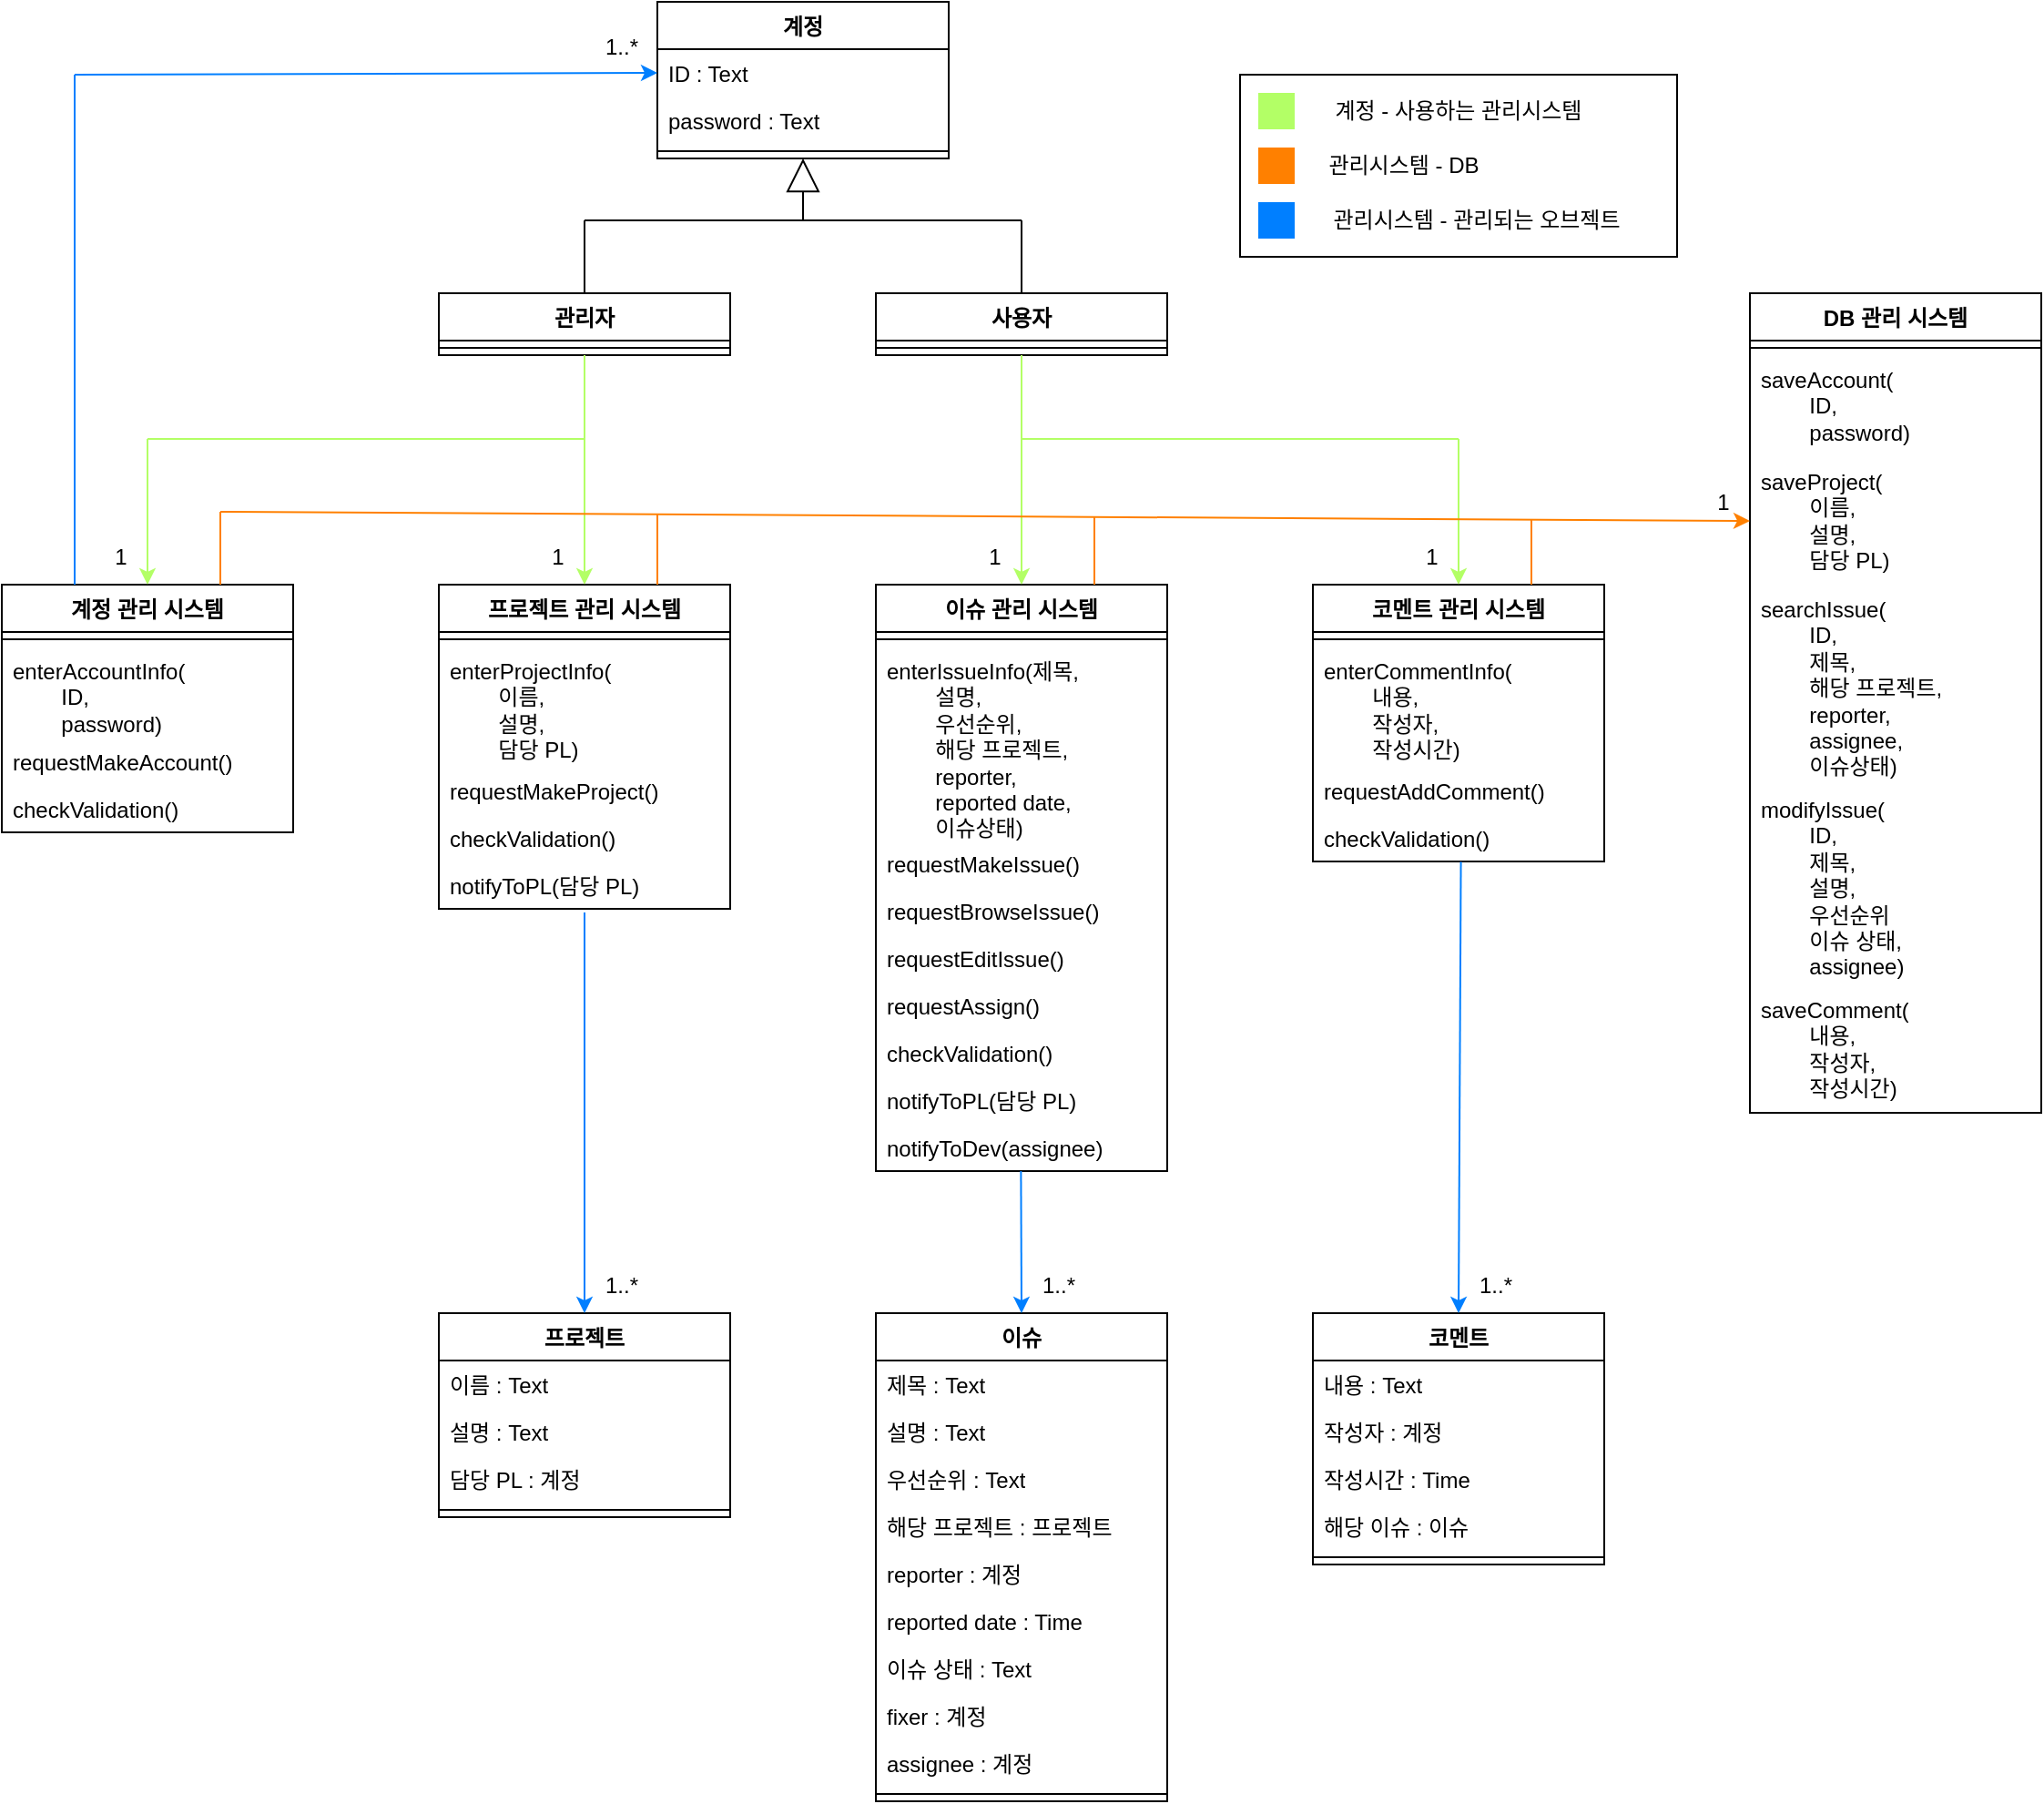 <mxfile version="24.4.4" type="device">
  <diagram name="페이지-1" id="EUmJmh5tnegRt2-Yzuib">
    <mxGraphModel dx="1434" dy="746" grid="1" gridSize="10" guides="1" tooltips="1" connect="1" arrows="1" fold="1" page="1" pageScale="1" pageWidth="827" pageHeight="1169" math="0" shadow="0">
      <root>
        <mxCell id="0" />
        <mxCell id="1" parent="0" />
        <mxCell id="5y4-DtkRxpoeKOYM4xI7-1" value="관리자" style="swimlane;fontStyle=1;align=center;verticalAlign=top;childLayout=stackLayout;horizontal=1;startSize=26;horizontalStack=0;resizeParent=1;resizeParentMax=0;resizeLast=0;collapsible=1;marginBottom=0;whiteSpace=wrap;html=1;" vertex="1" parent="1">
          <mxGeometry x="320" y="240" width="160" height="34" as="geometry" />
        </mxCell>
        <mxCell id="5y4-DtkRxpoeKOYM4xI7-3" value="" style="line;strokeWidth=1;fillColor=none;align=left;verticalAlign=middle;spacingTop=-1;spacingLeft=3;spacingRight=3;rotatable=0;labelPosition=right;points=[];portConstraint=eastwest;strokeColor=inherit;" vertex="1" parent="5y4-DtkRxpoeKOYM4xI7-1">
          <mxGeometry y="26" width="160" height="8" as="geometry" />
        </mxCell>
        <mxCell id="5y4-DtkRxpoeKOYM4xI7-5" value="사용자" style="swimlane;fontStyle=1;align=center;verticalAlign=top;childLayout=stackLayout;horizontal=1;startSize=26;horizontalStack=0;resizeParent=1;resizeParentMax=0;resizeLast=0;collapsible=1;marginBottom=0;whiteSpace=wrap;html=1;" vertex="1" parent="1">
          <mxGeometry x="560" y="240" width="160" height="34" as="geometry" />
        </mxCell>
        <mxCell id="5y4-DtkRxpoeKOYM4xI7-7" value="" style="line;strokeWidth=1;fillColor=none;align=left;verticalAlign=middle;spacingTop=-1;spacingLeft=3;spacingRight=3;rotatable=0;labelPosition=right;points=[];portConstraint=eastwest;strokeColor=inherit;" vertex="1" parent="5y4-DtkRxpoeKOYM4xI7-5">
          <mxGeometry y="26" width="160" height="8" as="geometry" />
        </mxCell>
        <mxCell id="5y4-DtkRxpoeKOYM4xI7-9" value="계정" style="swimlane;fontStyle=1;align=center;verticalAlign=top;childLayout=stackLayout;horizontal=1;startSize=26;horizontalStack=0;resizeParent=1;resizeParentMax=0;resizeLast=0;collapsible=1;marginBottom=0;whiteSpace=wrap;html=1;" vertex="1" parent="1">
          <mxGeometry x="440" y="80" width="160" height="86" as="geometry" />
        </mxCell>
        <mxCell id="5y4-DtkRxpoeKOYM4xI7-10" value="ID : Text" style="text;strokeColor=none;fillColor=none;align=left;verticalAlign=top;spacingLeft=4;spacingRight=4;overflow=hidden;rotatable=0;points=[[0,0.5],[1,0.5]];portConstraint=eastwest;whiteSpace=wrap;html=1;" vertex="1" parent="5y4-DtkRxpoeKOYM4xI7-9">
          <mxGeometry y="26" width="160" height="26" as="geometry" />
        </mxCell>
        <mxCell id="5y4-DtkRxpoeKOYM4xI7-13" value="password : Text" style="text;strokeColor=none;fillColor=none;align=left;verticalAlign=top;spacingLeft=4;spacingRight=4;overflow=hidden;rotatable=0;points=[[0,0.5],[1,0.5]];portConstraint=eastwest;whiteSpace=wrap;html=1;" vertex="1" parent="5y4-DtkRxpoeKOYM4xI7-9">
          <mxGeometry y="52" width="160" height="26" as="geometry" />
        </mxCell>
        <mxCell id="5y4-DtkRxpoeKOYM4xI7-11" value="" style="line;strokeWidth=1;fillColor=none;align=left;verticalAlign=middle;spacingTop=-1;spacingLeft=3;spacingRight=3;rotatable=0;labelPosition=right;points=[];portConstraint=eastwest;strokeColor=inherit;" vertex="1" parent="5y4-DtkRxpoeKOYM4xI7-9">
          <mxGeometry y="78" width="160" height="8" as="geometry" />
        </mxCell>
        <mxCell id="5y4-DtkRxpoeKOYM4xI7-14" value="계정 관리 시스템" style="swimlane;fontStyle=1;align=center;verticalAlign=top;childLayout=stackLayout;horizontal=1;startSize=26;horizontalStack=0;resizeParent=1;resizeParentMax=0;resizeLast=0;collapsible=1;marginBottom=0;whiteSpace=wrap;html=1;" vertex="1" parent="1">
          <mxGeometry x="80" y="400" width="160" height="136" as="geometry" />
        </mxCell>
        <mxCell id="5y4-DtkRxpoeKOYM4xI7-16" value="" style="line;strokeWidth=1;fillColor=none;align=left;verticalAlign=middle;spacingTop=-1;spacingLeft=3;spacingRight=3;rotatable=0;labelPosition=right;points=[];portConstraint=eastwest;strokeColor=inherit;" vertex="1" parent="5y4-DtkRxpoeKOYM4xI7-14">
          <mxGeometry y="26" width="160" height="8" as="geometry" />
        </mxCell>
        <mxCell id="5y4-DtkRxpoeKOYM4xI7-19" value="enterAccountInfo(&lt;br&gt;&lt;span style=&quot;white-space: pre;&quot;&gt;&#x9;&lt;/span&gt;ID,&lt;br&gt;&lt;span style=&quot;white-space: pre;&quot;&gt;&#x9;&lt;/span&gt;password)" style="text;strokeColor=none;fillColor=none;align=left;verticalAlign=top;spacingLeft=4;spacingRight=4;overflow=hidden;rotatable=0;points=[[0,0.5],[1,0.5]];portConstraint=eastwest;whiteSpace=wrap;html=1;" vertex="1" parent="5y4-DtkRxpoeKOYM4xI7-14">
          <mxGeometry y="34" width="160" height="50" as="geometry" />
        </mxCell>
        <mxCell id="5y4-DtkRxpoeKOYM4xI7-17" value="requestMakeAccount()" style="text;strokeColor=none;fillColor=none;align=left;verticalAlign=top;spacingLeft=4;spacingRight=4;overflow=hidden;rotatable=0;points=[[0,0.5],[1,0.5]];portConstraint=eastwest;whiteSpace=wrap;html=1;" vertex="1" parent="5y4-DtkRxpoeKOYM4xI7-14">
          <mxGeometry y="84" width="160" height="26" as="geometry" />
        </mxCell>
        <mxCell id="5y4-DtkRxpoeKOYM4xI7-20" value="checkValidation()" style="text;strokeColor=none;fillColor=none;align=left;verticalAlign=top;spacingLeft=4;spacingRight=4;overflow=hidden;rotatable=0;points=[[0,0.5],[1,0.5]];portConstraint=eastwest;whiteSpace=wrap;html=1;" vertex="1" parent="5y4-DtkRxpoeKOYM4xI7-14">
          <mxGeometry y="110" width="160" height="26" as="geometry" />
        </mxCell>
        <mxCell id="5y4-DtkRxpoeKOYM4xI7-21" value="DB 관리 시스템" style="swimlane;fontStyle=1;align=center;verticalAlign=top;childLayout=stackLayout;horizontal=1;startSize=26;horizontalStack=0;resizeParent=1;resizeParentMax=0;resizeLast=0;collapsible=1;marginBottom=0;whiteSpace=wrap;html=1;" vertex="1" parent="1">
          <mxGeometry x="1040" y="240" width="160" height="450" as="geometry" />
        </mxCell>
        <mxCell id="5y4-DtkRxpoeKOYM4xI7-23" value="" style="line;strokeWidth=1;fillColor=none;align=left;verticalAlign=middle;spacingTop=-1;spacingLeft=3;spacingRight=3;rotatable=0;labelPosition=right;points=[];portConstraint=eastwest;strokeColor=inherit;" vertex="1" parent="5y4-DtkRxpoeKOYM4xI7-21">
          <mxGeometry y="26" width="160" height="8" as="geometry" />
        </mxCell>
        <mxCell id="5y4-DtkRxpoeKOYM4xI7-24" value="saveAccount(&lt;br&gt;&lt;span style=&quot;white-space: pre;&quot;&gt;&#x9;&lt;/span&gt;ID,&lt;br&gt;&lt;span style=&quot;white-space: pre;&quot;&gt;&#x9;&lt;/span&gt;password)" style="text;strokeColor=none;fillColor=none;align=left;verticalAlign=top;spacingLeft=4;spacingRight=4;overflow=hidden;rotatable=0;points=[[0,0.5],[1,0.5]];portConstraint=eastwest;whiteSpace=wrap;html=1;" vertex="1" parent="5y4-DtkRxpoeKOYM4xI7-21">
          <mxGeometry y="34" width="160" height="56" as="geometry" />
        </mxCell>
        <mxCell id="5y4-DtkRxpoeKOYM4xI7-32" value="saveProject(&lt;br&gt;&lt;span style=&quot;white-space: pre;&quot;&gt;&#x9;&lt;/span&gt;이름,&lt;br&gt;&lt;div&gt;&lt;span style=&quot;white-space: pre;&quot;&gt;&#x9;&lt;/span&gt;설명,&lt;br&gt;&lt;/div&gt;&lt;div&gt;&lt;span style=&quot;white-space: pre;&quot;&gt;&#x9;&lt;/span&gt;담당 PL)&lt;br&gt;&lt;/div&gt;" style="text;strokeColor=none;fillColor=none;align=left;verticalAlign=top;spacingLeft=4;spacingRight=4;overflow=hidden;rotatable=0;points=[[0,0.5],[1,0.5]];portConstraint=eastwest;whiteSpace=wrap;html=1;" vertex="1" parent="5y4-DtkRxpoeKOYM4xI7-21">
          <mxGeometry y="90" width="160" height="70" as="geometry" />
        </mxCell>
        <mxCell id="5y4-DtkRxpoeKOYM4xI7-59" value="searchIssue(&lt;div&gt;&lt;span style=&quot;white-space: pre;&quot;&gt;&#x9;&lt;/span&gt;ID,&lt;br&gt;&lt;/div&gt;&lt;div&gt;&lt;span style=&quot;white-space: pre;&quot;&gt;&#x9;&lt;/span&gt;제목,&lt;br&gt;&lt;/div&gt;&lt;div&gt;&lt;span style=&quot;white-space: pre;&quot;&gt;&#x9;&lt;/span&gt;해당 프로젝트,&lt;br&gt;&lt;span style=&quot;white-space: pre;&quot;&gt;&#x9;&lt;/span&gt;reporter,&lt;br&gt;&lt;span style=&quot;white-space: pre;&quot;&gt;&#x9;&lt;/span&gt;assignee,&lt;br&gt;&lt;/div&gt;&lt;div&gt;&lt;span style=&quot;white-space: pre;&quot;&gt;&#x9;&lt;/span&gt;이슈상태)&lt;br&gt;&lt;/div&gt;" style="text;strokeColor=none;fillColor=none;align=left;verticalAlign=top;spacingLeft=4;spacingRight=4;overflow=hidden;rotatable=0;points=[[0,0.5],[1,0.5]];portConstraint=eastwest;whiteSpace=wrap;html=1;" vertex="1" parent="5y4-DtkRxpoeKOYM4xI7-21">
          <mxGeometry y="160" width="160" height="110" as="geometry" />
        </mxCell>
        <mxCell id="5y4-DtkRxpoeKOYM4xI7-64" value="modifyIssue(&lt;div&gt;&lt;span style=&quot;white-space: pre;&quot;&gt;&#x9;&lt;/span&gt;ID,&lt;br&gt;&lt;/div&gt;&lt;div&gt;&lt;span style=&quot;white-space: pre;&quot;&gt;&#x9;&lt;/span&gt;제목,&lt;br&gt;&lt;/div&gt;&lt;div&gt;&lt;span style=&quot;white-space: pre;&quot;&gt;&#x9;&lt;/span&gt;설명,&lt;br&gt;&lt;/div&gt;&lt;div&gt;&lt;span style=&quot;white-space: pre;&quot;&gt;&#x9;&lt;/span&gt;우선순위&lt;br&gt;&lt;/div&gt;&lt;div&gt;&lt;span style=&quot;white-space: pre;&quot;&gt;&#x9;&lt;/span&gt;이슈 상태,&lt;br&gt;&lt;/div&gt;&lt;div&gt;&lt;span style=&quot;white-space: pre;&quot;&gt;&#x9;&lt;/span&gt;assignee)&lt;br&gt;&lt;/div&gt;" style="text;strokeColor=none;fillColor=none;align=left;verticalAlign=top;spacingLeft=4;spacingRight=4;overflow=hidden;rotatable=0;points=[[0,0.5],[1,0.5]];portConstraint=eastwest;whiteSpace=wrap;html=1;" vertex="1" parent="5y4-DtkRxpoeKOYM4xI7-21">
          <mxGeometry y="270" width="160" height="110" as="geometry" />
        </mxCell>
        <mxCell id="5y4-DtkRxpoeKOYM4xI7-81" value="saveComment(&lt;div&gt;&lt;span style=&quot;white-space: pre;&quot;&gt;&#x9;&lt;/span&gt;내용,&lt;br&gt;&lt;/div&gt;&lt;div&gt;&lt;span style=&quot;white-space: pre;&quot;&gt;&#x9;&lt;/span&gt;작성자,&lt;br&gt;&lt;/div&gt;&lt;div&gt;&lt;span style=&quot;white-space: pre;&quot;&gt;&#x9;&lt;/span&gt;작성시간)&lt;br&gt;&lt;/div&gt;" style="text;strokeColor=none;fillColor=none;align=left;verticalAlign=top;spacingLeft=4;spacingRight=4;overflow=hidden;rotatable=0;points=[[0,0.5],[1,0.5]];portConstraint=eastwest;whiteSpace=wrap;html=1;" vertex="1" parent="5y4-DtkRxpoeKOYM4xI7-21">
          <mxGeometry y="380" width="160" height="70" as="geometry" />
        </mxCell>
        <mxCell id="5y4-DtkRxpoeKOYM4xI7-25" value="프로젝트 관리 시스템" style="swimlane;fontStyle=1;align=center;verticalAlign=top;childLayout=stackLayout;horizontal=1;startSize=26;horizontalStack=0;resizeParent=1;resizeParentMax=0;resizeLast=0;collapsible=1;marginBottom=0;whiteSpace=wrap;html=1;" vertex="1" parent="1">
          <mxGeometry x="320" y="400" width="160" height="178" as="geometry" />
        </mxCell>
        <mxCell id="5y4-DtkRxpoeKOYM4xI7-27" value="" style="line;strokeWidth=1;fillColor=none;align=left;verticalAlign=middle;spacingTop=-1;spacingLeft=3;spacingRight=3;rotatable=0;labelPosition=right;points=[];portConstraint=eastwest;strokeColor=inherit;" vertex="1" parent="5y4-DtkRxpoeKOYM4xI7-25">
          <mxGeometry y="26" width="160" height="8" as="geometry" />
        </mxCell>
        <mxCell id="5y4-DtkRxpoeKOYM4xI7-28" value="enterProjectInfo(&lt;br&gt;&lt;span style=&quot;white-space: pre;&quot;&gt;&#x9;&lt;/span&gt;이름,&lt;br&gt;&lt;span style=&quot;white-space: pre;&quot;&gt;&#x9;&lt;/span&gt;설명,&lt;br&gt;&lt;span style=&quot;white-space: pre;&quot;&gt;&#x9;&lt;/span&gt;담당 PL)" style="text;strokeColor=none;fillColor=none;align=left;verticalAlign=top;spacingLeft=4;spacingRight=4;overflow=hidden;rotatable=0;points=[[0,0.5],[1,0.5]];portConstraint=eastwest;whiteSpace=wrap;html=1;" vertex="1" parent="5y4-DtkRxpoeKOYM4xI7-25">
          <mxGeometry y="34" width="160" height="66" as="geometry" />
        </mxCell>
        <mxCell id="5y4-DtkRxpoeKOYM4xI7-29" value="requestMakeProject()" style="text;strokeColor=none;fillColor=none;align=left;verticalAlign=top;spacingLeft=4;spacingRight=4;overflow=hidden;rotatable=0;points=[[0,0.5],[1,0.5]];portConstraint=eastwest;whiteSpace=wrap;html=1;" vertex="1" parent="5y4-DtkRxpoeKOYM4xI7-25">
          <mxGeometry y="100" width="160" height="26" as="geometry" />
        </mxCell>
        <mxCell id="5y4-DtkRxpoeKOYM4xI7-30" value="checkValidation()" style="text;strokeColor=none;fillColor=none;align=left;verticalAlign=top;spacingLeft=4;spacingRight=4;overflow=hidden;rotatable=0;points=[[0,0.5],[1,0.5]];portConstraint=eastwest;whiteSpace=wrap;html=1;" vertex="1" parent="5y4-DtkRxpoeKOYM4xI7-25">
          <mxGeometry y="126" width="160" height="26" as="geometry" />
        </mxCell>
        <mxCell id="5y4-DtkRxpoeKOYM4xI7-31" value="notifyToPL(담당 PL)" style="text;strokeColor=none;fillColor=none;align=left;verticalAlign=top;spacingLeft=4;spacingRight=4;overflow=hidden;rotatable=0;points=[[0,0.5],[1,0.5]];portConstraint=eastwest;whiteSpace=wrap;html=1;" vertex="1" parent="5y4-DtkRxpoeKOYM4xI7-25">
          <mxGeometry y="152" width="160" height="26" as="geometry" />
        </mxCell>
        <mxCell id="5y4-DtkRxpoeKOYM4xI7-33" value="이슈 관리 시스템" style="swimlane;fontStyle=1;align=center;verticalAlign=top;childLayout=stackLayout;horizontal=1;startSize=26;horizontalStack=0;resizeParent=1;resizeParentMax=0;resizeLast=0;collapsible=1;marginBottom=0;whiteSpace=wrap;html=1;" vertex="1" parent="1">
          <mxGeometry x="560" y="400" width="160" height="322" as="geometry" />
        </mxCell>
        <mxCell id="5y4-DtkRxpoeKOYM4xI7-35" value="" style="line;strokeWidth=1;fillColor=none;align=left;verticalAlign=middle;spacingTop=-1;spacingLeft=3;spacingRight=3;rotatable=0;labelPosition=right;points=[];portConstraint=eastwest;strokeColor=inherit;" vertex="1" parent="5y4-DtkRxpoeKOYM4xI7-33">
          <mxGeometry y="26" width="160" height="8" as="geometry" />
        </mxCell>
        <mxCell id="5y4-DtkRxpoeKOYM4xI7-36" value="enterIssueInfo(제목,&lt;div&gt;&lt;span style=&quot;white-space: pre;&quot;&gt;&#x9;&lt;/span&gt;설명,&lt;/div&gt;&lt;div&gt;&lt;span style=&quot;white-space: pre;&quot;&gt;&#x9;&lt;/span&gt;우선순위,&lt;/div&gt;&lt;div&gt;&lt;span style=&quot;white-space: pre;&quot;&gt;&#x9;&lt;/span&gt;해당 프로젝트,&lt;/div&gt;&lt;div&gt;&lt;span style=&quot;white-space: pre;&quot;&gt;&#x9;&lt;/span&gt;reporter,&lt;/div&gt;&lt;div&gt;&lt;span style=&quot;white-space: pre;&quot;&gt;&#x9;&lt;/span&gt;reported date,&lt;/div&gt;&lt;div&gt;&lt;span style=&quot;white-space: pre;&quot;&gt;&#x9;&lt;/span&gt;이슈상태)&lt;/div&gt;" style="text;strokeColor=none;fillColor=none;align=left;verticalAlign=top;spacingLeft=4;spacingRight=4;overflow=hidden;rotatable=0;points=[[0,0.5],[1,0.5]];portConstraint=eastwest;whiteSpace=wrap;html=1;" vertex="1" parent="5y4-DtkRxpoeKOYM4xI7-33">
          <mxGeometry y="34" width="160" height="106" as="geometry" />
        </mxCell>
        <mxCell id="5y4-DtkRxpoeKOYM4xI7-37" value="requestMakeIssue()" style="text;strokeColor=none;fillColor=none;align=left;verticalAlign=top;spacingLeft=4;spacingRight=4;overflow=hidden;rotatable=0;points=[[0,0.5],[1,0.5]];portConstraint=eastwest;whiteSpace=wrap;html=1;" vertex="1" parent="5y4-DtkRxpoeKOYM4xI7-33">
          <mxGeometry y="140" width="160" height="26" as="geometry" />
        </mxCell>
        <mxCell id="5y4-DtkRxpoeKOYM4xI7-60" value="requestBrowseIssue()" style="text;strokeColor=none;fillColor=none;align=left;verticalAlign=top;spacingLeft=4;spacingRight=4;overflow=hidden;rotatable=0;points=[[0,0.5],[1,0.5]];portConstraint=eastwest;whiteSpace=wrap;html=1;" vertex="1" parent="5y4-DtkRxpoeKOYM4xI7-33">
          <mxGeometry y="166" width="160" height="26" as="geometry" />
        </mxCell>
        <mxCell id="5y4-DtkRxpoeKOYM4xI7-63" value="requestEditIssue()" style="text;strokeColor=none;fillColor=none;align=left;verticalAlign=top;spacingLeft=4;spacingRight=4;overflow=hidden;rotatable=0;points=[[0,0.5],[1,0.5]];portConstraint=eastwest;whiteSpace=wrap;html=1;" vertex="1" parent="5y4-DtkRxpoeKOYM4xI7-33">
          <mxGeometry y="192" width="160" height="26" as="geometry" />
        </mxCell>
        <mxCell id="5y4-DtkRxpoeKOYM4xI7-65" value="requestAssign()" style="text;strokeColor=none;fillColor=none;align=left;verticalAlign=top;spacingLeft=4;spacingRight=4;overflow=hidden;rotatable=0;points=[[0,0.5],[1,0.5]];portConstraint=eastwest;whiteSpace=wrap;html=1;" vertex="1" parent="5y4-DtkRxpoeKOYM4xI7-33">
          <mxGeometry y="218" width="160" height="26" as="geometry" />
        </mxCell>
        <mxCell id="5y4-DtkRxpoeKOYM4xI7-38" value="checkValidation()" style="text;strokeColor=none;fillColor=none;align=left;verticalAlign=top;spacingLeft=4;spacingRight=4;overflow=hidden;rotatable=0;points=[[0,0.5],[1,0.5]];portConstraint=eastwest;whiteSpace=wrap;html=1;" vertex="1" parent="5y4-DtkRxpoeKOYM4xI7-33">
          <mxGeometry y="244" width="160" height="26" as="geometry" />
        </mxCell>
        <mxCell id="5y4-DtkRxpoeKOYM4xI7-39" value="notifyToPL(담당 PL)" style="text;strokeColor=none;fillColor=none;align=left;verticalAlign=top;spacingLeft=4;spacingRight=4;overflow=hidden;rotatable=0;points=[[0,0.5],[1,0.5]];portConstraint=eastwest;whiteSpace=wrap;html=1;" vertex="1" parent="5y4-DtkRxpoeKOYM4xI7-33">
          <mxGeometry y="270" width="160" height="26" as="geometry" />
        </mxCell>
        <mxCell id="5y4-DtkRxpoeKOYM4xI7-66" value="notifyToDev(assignee)" style="text;strokeColor=none;fillColor=none;align=left;verticalAlign=top;spacingLeft=4;spacingRight=4;overflow=hidden;rotatable=0;points=[[0,0.5],[1,0.5]];portConstraint=eastwest;whiteSpace=wrap;html=1;" vertex="1" parent="5y4-DtkRxpoeKOYM4xI7-33">
          <mxGeometry y="296" width="160" height="26" as="geometry" />
        </mxCell>
        <mxCell id="5y4-DtkRxpoeKOYM4xI7-44" value="프로젝트" style="swimlane;fontStyle=1;align=center;verticalAlign=top;childLayout=stackLayout;horizontal=1;startSize=26;horizontalStack=0;resizeParent=1;resizeParentMax=0;resizeLast=0;collapsible=1;marginBottom=0;whiteSpace=wrap;html=1;" vertex="1" parent="1">
          <mxGeometry x="320" y="800" width="160" height="112" as="geometry" />
        </mxCell>
        <mxCell id="5y4-DtkRxpoeKOYM4xI7-45" value="이름 : Text" style="text;strokeColor=none;fillColor=none;align=left;verticalAlign=top;spacingLeft=4;spacingRight=4;overflow=hidden;rotatable=0;points=[[0,0.5],[1,0.5]];portConstraint=eastwest;whiteSpace=wrap;html=1;" vertex="1" parent="5y4-DtkRxpoeKOYM4xI7-44">
          <mxGeometry y="26" width="160" height="26" as="geometry" />
        </mxCell>
        <mxCell id="5y4-DtkRxpoeKOYM4xI7-47" value="설명 : Text" style="text;strokeColor=none;fillColor=none;align=left;verticalAlign=top;spacingLeft=4;spacingRight=4;overflow=hidden;rotatable=0;points=[[0,0.5],[1,0.5]];portConstraint=eastwest;whiteSpace=wrap;html=1;" vertex="1" parent="5y4-DtkRxpoeKOYM4xI7-44">
          <mxGeometry y="52" width="160" height="26" as="geometry" />
        </mxCell>
        <mxCell id="5y4-DtkRxpoeKOYM4xI7-48" value="담당 PL : 계정" style="text;strokeColor=none;fillColor=none;align=left;verticalAlign=top;spacingLeft=4;spacingRight=4;overflow=hidden;rotatable=0;points=[[0,0.5],[1,0.5]];portConstraint=eastwest;whiteSpace=wrap;html=1;" vertex="1" parent="5y4-DtkRxpoeKOYM4xI7-44">
          <mxGeometry y="78" width="160" height="26" as="geometry" />
        </mxCell>
        <mxCell id="5y4-DtkRxpoeKOYM4xI7-46" value="" style="line;strokeWidth=1;fillColor=none;align=left;verticalAlign=middle;spacingTop=-1;spacingLeft=3;spacingRight=3;rotatable=0;labelPosition=right;points=[];portConstraint=eastwest;strokeColor=inherit;" vertex="1" parent="5y4-DtkRxpoeKOYM4xI7-44">
          <mxGeometry y="104" width="160" height="8" as="geometry" />
        </mxCell>
        <mxCell id="5y4-DtkRxpoeKOYM4xI7-49" value="이슈" style="swimlane;fontStyle=1;align=center;verticalAlign=top;childLayout=stackLayout;horizontal=1;startSize=26;horizontalStack=0;resizeParent=1;resizeParentMax=0;resizeLast=0;collapsible=1;marginBottom=0;whiteSpace=wrap;html=1;" vertex="1" parent="1">
          <mxGeometry x="560" y="800" width="160" height="268" as="geometry" />
        </mxCell>
        <mxCell id="5y4-DtkRxpoeKOYM4xI7-50" value="제목 : Text" style="text;strokeColor=none;fillColor=none;align=left;verticalAlign=top;spacingLeft=4;spacingRight=4;overflow=hidden;rotatable=0;points=[[0,0.5],[1,0.5]];portConstraint=eastwest;whiteSpace=wrap;html=1;" vertex="1" parent="5y4-DtkRxpoeKOYM4xI7-49">
          <mxGeometry y="26" width="160" height="26" as="geometry" />
        </mxCell>
        <mxCell id="5y4-DtkRxpoeKOYM4xI7-52" value="설명 : Text" style="text;strokeColor=none;fillColor=none;align=left;verticalAlign=top;spacingLeft=4;spacingRight=4;overflow=hidden;rotatable=0;points=[[0,0.5],[1,0.5]];portConstraint=eastwest;whiteSpace=wrap;html=1;" vertex="1" parent="5y4-DtkRxpoeKOYM4xI7-49">
          <mxGeometry y="52" width="160" height="26" as="geometry" />
        </mxCell>
        <mxCell id="5y4-DtkRxpoeKOYM4xI7-61" value="우선순위 : Text" style="text;strokeColor=none;fillColor=none;align=left;verticalAlign=top;spacingLeft=4;spacingRight=4;overflow=hidden;rotatable=0;points=[[0,0.5],[1,0.5]];portConstraint=eastwest;whiteSpace=wrap;html=1;" vertex="1" parent="5y4-DtkRxpoeKOYM4xI7-49">
          <mxGeometry y="78" width="160" height="26" as="geometry" />
        </mxCell>
        <mxCell id="5y4-DtkRxpoeKOYM4xI7-62" value="해당 프로젝트 : 프로젝트" style="text;strokeColor=none;fillColor=none;align=left;verticalAlign=top;spacingLeft=4;spacingRight=4;overflow=hidden;rotatable=0;points=[[0,0.5],[1,0.5]];portConstraint=eastwest;whiteSpace=wrap;html=1;" vertex="1" parent="5y4-DtkRxpoeKOYM4xI7-49">
          <mxGeometry y="104" width="160" height="26" as="geometry" />
        </mxCell>
        <mxCell id="5y4-DtkRxpoeKOYM4xI7-54" value="reporter : 계정" style="text;strokeColor=none;fillColor=none;align=left;verticalAlign=top;spacingLeft=4;spacingRight=4;overflow=hidden;rotatable=0;points=[[0,0.5],[1,0.5]];portConstraint=eastwest;whiteSpace=wrap;html=1;" vertex="1" parent="5y4-DtkRxpoeKOYM4xI7-49">
          <mxGeometry y="130" width="160" height="26" as="geometry" />
        </mxCell>
        <mxCell id="5y4-DtkRxpoeKOYM4xI7-56" value="reported date : Time" style="text;strokeColor=none;fillColor=none;align=left;verticalAlign=top;spacingLeft=4;spacingRight=4;overflow=hidden;rotatable=0;points=[[0,0.5],[1,0.5]];portConstraint=eastwest;whiteSpace=wrap;html=1;" vertex="1" parent="5y4-DtkRxpoeKOYM4xI7-49">
          <mxGeometry y="156" width="160" height="26" as="geometry" />
        </mxCell>
        <mxCell id="5y4-DtkRxpoeKOYM4xI7-57" value="이슈 상태 : Text" style="text;strokeColor=none;fillColor=none;align=left;verticalAlign=top;spacingLeft=4;spacingRight=4;overflow=hidden;rotatable=0;points=[[0,0.5],[1,0.5]];portConstraint=eastwest;whiteSpace=wrap;html=1;" vertex="1" parent="5y4-DtkRxpoeKOYM4xI7-49">
          <mxGeometry y="182" width="160" height="26" as="geometry" />
        </mxCell>
        <mxCell id="5y4-DtkRxpoeKOYM4xI7-55" value="fixer : 계정" style="text;strokeColor=none;fillColor=none;align=left;verticalAlign=top;spacingLeft=4;spacingRight=4;overflow=hidden;rotatable=0;points=[[0,0.5],[1,0.5]];portConstraint=eastwest;whiteSpace=wrap;html=1;" vertex="1" parent="5y4-DtkRxpoeKOYM4xI7-49">
          <mxGeometry y="208" width="160" height="26" as="geometry" />
        </mxCell>
        <mxCell id="5y4-DtkRxpoeKOYM4xI7-58" value="assignee : 계정" style="text;strokeColor=none;fillColor=none;align=left;verticalAlign=top;spacingLeft=4;spacingRight=4;overflow=hidden;rotatable=0;points=[[0,0.5],[1,0.5]];portConstraint=eastwest;whiteSpace=wrap;html=1;" vertex="1" parent="5y4-DtkRxpoeKOYM4xI7-49">
          <mxGeometry y="234" width="160" height="26" as="geometry" />
        </mxCell>
        <mxCell id="5y4-DtkRxpoeKOYM4xI7-51" value="" style="line;strokeWidth=1;fillColor=none;align=left;verticalAlign=middle;spacingTop=-1;spacingLeft=3;spacingRight=3;rotatable=0;labelPosition=right;points=[];portConstraint=eastwest;strokeColor=inherit;" vertex="1" parent="5y4-DtkRxpoeKOYM4xI7-49">
          <mxGeometry y="260" width="160" height="8" as="geometry" />
        </mxCell>
        <mxCell id="5y4-DtkRxpoeKOYM4xI7-68" value="코멘트 관리 시스템" style="swimlane;fontStyle=1;align=center;verticalAlign=top;childLayout=stackLayout;horizontal=1;startSize=26;horizontalStack=0;resizeParent=1;resizeParentMax=0;resizeLast=0;collapsible=1;marginBottom=0;whiteSpace=wrap;html=1;" vertex="1" parent="1">
          <mxGeometry x="800" y="400" width="160" height="152" as="geometry" />
        </mxCell>
        <mxCell id="5y4-DtkRxpoeKOYM4xI7-70" value="" style="line;strokeWidth=1;fillColor=none;align=left;verticalAlign=middle;spacingTop=-1;spacingLeft=3;spacingRight=3;rotatable=0;labelPosition=right;points=[];portConstraint=eastwest;strokeColor=inherit;" vertex="1" parent="5y4-DtkRxpoeKOYM4xI7-68">
          <mxGeometry y="26" width="160" height="8" as="geometry" />
        </mxCell>
        <mxCell id="5y4-DtkRxpoeKOYM4xI7-71" value="enterCommentInfo(&lt;br&gt;&lt;span style=&quot;white-space: pre;&quot;&gt;&#x9;&lt;/span&gt;내용,&lt;br&gt;&lt;span style=&quot;white-space: pre;&quot;&gt;&#x9;&lt;/span&gt;작성자,&lt;div&gt;&lt;span style=&quot;white-space: pre;&quot;&gt;&#x9;&lt;/span&gt;작성시간)&lt;/div&gt;" style="text;strokeColor=none;fillColor=none;align=left;verticalAlign=top;spacingLeft=4;spacingRight=4;overflow=hidden;rotatable=0;points=[[0,0.5],[1,0.5]];portConstraint=eastwest;whiteSpace=wrap;html=1;" vertex="1" parent="5y4-DtkRxpoeKOYM4xI7-68">
          <mxGeometry y="34" width="160" height="66" as="geometry" />
        </mxCell>
        <mxCell id="5y4-DtkRxpoeKOYM4xI7-72" value="requestAddComment()" style="text;strokeColor=none;fillColor=none;align=left;verticalAlign=top;spacingLeft=4;spacingRight=4;overflow=hidden;rotatable=0;points=[[0,0.5],[1,0.5]];portConstraint=eastwest;whiteSpace=wrap;html=1;" vertex="1" parent="5y4-DtkRxpoeKOYM4xI7-68">
          <mxGeometry y="100" width="160" height="26" as="geometry" />
        </mxCell>
        <mxCell id="5y4-DtkRxpoeKOYM4xI7-75" value="checkValidation()" style="text;strokeColor=none;fillColor=none;align=left;verticalAlign=top;spacingLeft=4;spacingRight=4;overflow=hidden;rotatable=0;points=[[0,0.5],[1,0.5]];portConstraint=eastwest;whiteSpace=wrap;html=1;" vertex="1" parent="5y4-DtkRxpoeKOYM4xI7-68">
          <mxGeometry y="126" width="160" height="26" as="geometry" />
        </mxCell>
        <mxCell id="5y4-DtkRxpoeKOYM4xI7-76" value="코멘트" style="swimlane;fontStyle=1;align=center;verticalAlign=top;childLayout=stackLayout;horizontal=1;startSize=26;horizontalStack=0;resizeParent=1;resizeParentMax=0;resizeLast=0;collapsible=1;marginBottom=0;whiteSpace=wrap;html=1;" vertex="1" parent="1">
          <mxGeometry x="800" y="800" width="160" height="138" as="geometry" />
        </mxCell>
        <mxCell id="5y4-DtkRxpoeKOYM4xI7-77" value="내용 : Text" style="text;strokeColor=none;fillColor=none;align=left;verticalAlign=top;spacingLeft=4;spacingRight=4;overflow=hidden;rotatable=0;points=[[0,0.5],[1,0.5]];portConstraint=eastwest;whiteSpace=wrap;html=1;" vertex="1" parent="5y4-DtkRxpoeKOYM4xI7-76">
          <mxGeometry y="26" width="160" height="26" as="geometry" />
        </mxCell>
        <mxCell id="5y4-DtkRxpoeKOYM4xI7-79" value="작성자 : 계정" style="text;strokeColor=none;fillColor=none;align=left;verticalAlign=top;spacingLeft=4;spacingRight=4;overflow=hidden;rotatable=0;points=[[0,0.5],[1,0.5]];portConstraint=eastwest;whiteSpace=wrap;html=1;" vertex="1" parent="5y4-DtkRxpoeKOYM4xI7-76">
          <mxGeometry y="52" width="160" height="26" as="geometry" />
        </mxCell>
        <mxCell id="5y4-DtkRxpoeKOYM4xI7-80" value="작성시간 : Time" style="text;strokeColor=none;fillColor=none;align=left;verticalAlign=top;spacingLeft=4;spacingRight=4;overflow=hidden;rotatable=0;points=[[0,0.5],[1,0.5]];portConstraint=eastwest;whiteSpace=wrap;html=1;" vertex="1" parent="5y4-DtkRxpoeKOYM4xI7-76">
          <mxGeometry y="78" width="160" height="26" as="geometry" />
        </mxCell>
        <mxCell id="5y4-DtkRxpoeKOYM4xI7-107" value="해당 이슈 : 이슈" style="text;strokeColor=none;fillColor=none;align=left;verticalAlign=top;spacingLeft=4;spacingRight=4;overflow=hidden;rotatable=0;points=[[0,0.5],[1,0.5]];portConstraint=eastwest;whiteSpace=wrap;html=1;" vertex="1" parent="5y4-DtkRxpoeKOYM4xI7-76">
          <mxGeometry y="104" width="160" height="26" as="geometry" />
        </mxCell>
        <mxCell id="5y4-DtkRxpoeKOYM4xI7-78" value="" style="line;strokeWidth=1;fillColor=none;align=left;verticalAlign=middle;spacingTop=-1;spacingLeft=3;spacingRight=3;rotatable=0;labelPosition=right;points=[];portConstraint=eastwest;strokeColor=inherit;" vertex="1" parent="5y4-DtkRxpoeKOYM4xI7-76">
          <mxGeometry y="130" width="160" height="8" as="geometry" />
        </mxCell>
        <mxCell id="5y4-DtkRxpoeKOYM4xI7-82" value="" style="endArrow=block;endSize=16;endFill=0;html=1;rounded=0;entryX=0.5;entryY=1;entryDx=0;entryDy=0;" edge="1" parent="1" target="5y4-DtkRxpoeKOYM4xI7-9">
          <mxGeometry width="160" relative="1" as="geometry">
            <mxPoint x="520" y="200" as="sourcePoint" />
            <mxPoint x="700" y="280" as="targetPoint" />
          </mxGeometry>
        </mxCell>
        <mxCell id="5y4-DtkRxpoeKOYM4xI7-83" value="" style="endArrow=none;html=1;rounded=0;" edge="1" parent="1">
          <mxGeometry width="50" height="50" relative="1" as="geometry">
            <mxPoint x="400" y="200" as="sourcePoint" />
            <mxPoint x="640" y="200" as="targetPoint" />
          </mxGeometry>
        </mxCell>
        <mxCell id="5y4-DtkRxpoeKOYM4xI7-84" value="" style="endArrow=none;html=1;rounded=0;entryX=0.5;entryY=0;entryDx=0;entryDy=0;" edge="1" parent="1" target="5y4-DtkRxpoeKOYM4xI7-1">
          <mxGeometry width="50" height="50" relative="1" as="geometry">
            <mxPoint x="400" y="200" as="sourcePoint" />
            <mxPoint x="650" y="260" as="targetPoint" />
          </mxGeometry>
        </mxCell>
        <mxCell id="5y4-DtkRxpoeKOYM4xI7-85" value="" style="endArrow=none;html=1;rounded=0;entryX=0.5;entryY=0;entryDx=0;entryDy=0;entryPerimeter=0;" edge="1" parent="1" target="5y4-DtkRxpoeKOYM4xI7-5">
          <mxGeometry width="50" height="50" relative="1" as="geometry">
            <mxPoint x="640" y="200" as="sourcePoint" />
            <mxPoint x="650" y="260" as="targetPoint" />
          </mxGeometry>
        </mxCell>
        <mxCell id="5y4-DtkRxpoeKOYM4xI7-86" value="" style="endArrow=classic;html=1;rounded=0;exitX=0.5;exitY=1;exitDx=0;exitDy=0;entryX=0.5;entryY=0;entryDx=0;entryDy=0;strokeColor=#B3FF66;" edge="1" parent="1" source="5y4-DtkRxpoeKOYM4xI7-1" target="5y4-DtkRxpoeKOYM4xI7-25">
          <mxGeometry width="50" height="50" relative="1" as="geometry">
            <mxPoint x="600" y="410" as="sourcePoint" />
            <mxPoint x="650" y="360" as="targetPoint" />
          </mxGeometry>
        </mxCell>
        <mxCell id="5y4-DtkRxpoeKOYM4xI7-87" value="" style="endArrow=classic;html=1;rounded=0;entryX=0.5;entryY=0;entryDx=0;entryDy=0;strokeColor=#B3FF66;" edge="1" parent="1" target="5y4-DtkRxpoeKOYM4xI7-14">
          <mxGeometry width="50" height="50" relative="1" as="geometry">
            <mxPoint x="160" y="320" as="sourcePoint" />
            <mxPoint x="650" y="360" as="targetPoint" />
          </mxGeometry>
        </mxCell>
        <mxCell id="5y4-DtkRxpoeKOYM4xI7-88" value="" style="endArrow=none;html=1;rounded=0;strokeColor=#B3FF66;" edge="1" parent="1">
          <mxGeometry width="50" height="50" relative="1" as="geometry">
            <mxPoint x="160" y="320" as="sourcePoint" />
            <mxPoint x="400" y="320" as="targetPoint" />
          </mxGeometry>
        </mxCell>
        <mxCell id="5y4-DtkRxpoeKOYM4xI7-89" value="" style="endArrow=classic;html=1;rounded=0;exitX=0.5;exitY=1;exitDx=0;exitDy=0;entryX=0.5;entryY=0;entryDx=0;entryDy=0;strokeColor=#B3FF66;" edge="1" parent="1" source="5y4-DtkRxpoeKOYM4xI7-5" target="5y4-DtkRxpoeKOYM4xI7-33">
          <mxGeometry width="50" height="50" relative="1" as="geometry">
            <mxPoint x="600" y="410" as="sourcePoint" />
            <mxPoint x="650" y="320" as="targetPoint" />
          </mxGeometry>
        </mxCell>
        <mxCell id="5y4-DtkRxpoeKOYM4xI7-90" value="" style="endArrow=classic;html=1;rounded=0;entryX=0.5;entryY=0;entryDx=0;entryDy=0;strokeColor=#B3FF66;" edge="1" parent="1" target="5y4-DtkRxpoeKOYM4xI7-68">
          <mxGeometry width="50" height="50" relative="1" as="geometry">
            <mxPoint x="880" y="320" as="sourcePoint" />
            <mxPoint x="650" y="360" as="targetPoint" />
          </mxGeometry>
        </mxCell>
        <mxCell id="5y4-DtkRxpoeKOYM4xI7-91" value="" style="endArrow=none;html=1;rounded=0;strokeColor=#B3FF66;" edge="1" parent="1">
          <mxGeometry width="50" height="50" relative="1" as="geometry">
            <mxPoint x="640" y="320" as="sourcePoint" />
            <mxPoint x="880" y="320" as="targetPoint" />
          </mxGeometry>
        </mxCell>
        <mxCell id="5y4-DtkRxpoeKOYM4xI7-92" value="" style="endArrow=classic;html=1;rounded=0;entryX=0;entryY=0.5;entryDx=0;entryDy=0;strokeColor=#FF8000;" edge="1" parent="1" target="5y4-DtkRxpoeKOYM4xI7-32">
          <mxGeometry width="50" height="50" relative="1" as="geometry">
            <mxPoint x="200" y="360" as="sourcePoint" />
            <mxPoint x="650" y="360" as="targetPoint" />
          </mxGeometry>
        </mxCell>
        <mxCell id="5y4-DtkRxpoeKOYM4xI7-93" value="" style="endArrow=none;html=1;rounded=0;entryX=0.75;entryY=0;entryDx=0;entryDy=0;strokeColor=#FF8000;" edge="1" parent="1" target="5y4-DtkRxpoeKOYM4xI7-14">
          <mxGeometry width="50" height="50" relative="1" as="geometry">
            <mxPoint x="200" y="360" as="sourcePoint" />
            <mxPoint x="650" y="360" as="targetPoint" />
          </mxGeometry>
        </mxCell>
        <mxCell id="5y4-DtkRxpoeKOYM4xI7-94" value="" style="endArrow=none;html=1;rounded=0;strokeColor=#FF8000;" edge="1" parent="1">
          <mxGeometry width="50" height="50" relative="1" as="geometry">
            <mxPoint x="440" y="361" as="sourcePoint" />
            <mxPoint x="440" y="400" as="targetPoint" />
          </mxGeometry>
        </mxCell>
        <mxCell id="5y4-DtkRxpoeKOYM4xI7-95" value="" style="endArrow=none;html=1;rounded=0;strokeColor=#FF8000;" edge="1" parent="1">
          <mxGeometry width="50" height="50" relative="1" as="geometry">
            <mxPoint x="680" y="363" as="sourcePoint" />
            <mxPoint x="680" y="400" as="targetPoint" />
          </mxGeometry>
        </mxCell>
        <mxCell id="5y4-DtkRxpoeKOYM4xI7-97" value="" style="endArrow=none;html=1;rounded=0;strokeColor=#FF8000;" edge="1" parent="1">
          <mxGeometry width="50" height="50" relative="1" as="geometry">
            <mxPoint x="920" y="364" as="sourcePoint" />
            <mxPoint x="920" y="400" as="targetPoint" />
          </mxGeometry>
        </mxCell>
        <mxCell id="5y4-DtkRxpoeKOYM4xI7-98" value="" style="endArrow=classic;html=1;rounded=0;entryX=0.5;entryY=0;entryDx=0;entryDy=0;exitX=0.5;exitY=1.077;exitDx=0;exitDy=0;exitPerimeter=0;strokeColor=#007FFF;" edge="1" parent="1" source="5y4-DtkRxpoeKOYM4xI7-31" target="5y4-DtkRxpoeKOYM4xI7-44">
          <mxGeometry width="50" height="50" relative="1" as="geometry">
            <mxPoint x="400" y="580" as="sourcePoint" />
            <mxPoint x="560" y="540" as="targetPoint" />
          </mxGeometry>
        </mxCell>
        <mxCell id="5y4-DtkRxpoeKOYM4xI7-99" value="" style="endArrow=classic;html=1;rounded=0;exitX=0.498;exitY=1;exitDx=0;exitDy=0;exitPerimeter=0;entryX=0.5;entryY=0;entryDx=0;entryDy=0;strokeColor=#007FFF;" edge="1" parent="1" source="5y4-DtkRxpoeKOYM4xI7-66" target="5y4-DtkRxpoeKOYM4xI7-49">
          <mxGeometry width="50" height="50" relative="1" as="geometry">
            <mxPoint x="510" y="790" as="sourcePoint" />
            <mxPoint x="560" y="740" as="targetPoint" />
          </mxGeometry>
        </mxCell>
        <mxCell id="5y4-DtkRxpoeKOYM4xI7-100" value="" style="endArrow=classic;html=1;rounded=0;exitX=0.508;exitY=1.005;exitDx=0;exitDy=0;exitPerimeter=0;entryX=0.5;entryY=0;entryDx=0;entryDy=0;strokeColor=#007FFF;" edge="1" parent="1" source="5y4-DtkRxpoeKOYM4xI7-75" target="5y4-DtkRxpoeKOYM4xI7-76">
          <mxGeometry width="50" height="50" relative="1" as="geometry">
            <mxPoint x="640" y="610" as="sourcePoint" />
            <mxPoint x="690" y="560" as="targetPoint" />
          </mxGeometry>
        </mxCell>
        <mxCell id="5y4-DtkRxpoeKOYM4xI7-101" value="" style="endArrow=classic;html=1;rounded=0;entryX=0;entryY=0.5;entryDx=0;entryDy=0;strokeColor=#007FFF;" edge="1" parent="1" target="5y4-DtkRxpoeKOYM4xI7-10">
          <mxGeometry width="50" height="50" relative="1" as="geometry">
            <mxPoint x="120" y="120" as="sourcePoint" />
            <mxPoint x="360" y="230" as="targetPoint" />
          </mxGeometry>
        </mxCell>
        <mxCell id="5y4-DtkRxpoeKOYM4xI7-102" value="" style="endArrow=none;html=1;rounded=0;entryX=0.25;entryY=0;entryDx=0;entryDy=0;strokeColor=#007FFF;" edge="1" parent="1" target="5y4-DtkRxpoeKOYM4xI7-14">
          <mxGeometry width="50" height="50" relative="1" as="geometry">
            <mxPoint x="120" y="120" as="sourcePoint" />
            <mxPoint x="360" y="230" as="targetPoint" />
          </mxGeometry>
        </mxCell>
        <mxCell id="5y4-DtkRxpoeKOYM4xI7-103" value="1..*" style="text;html=1;align=center;verticalAlign=middle;resizable=0;points=[];autosize=1;strokeColor=none;fillColor=none;" vertex="1" parent="1">
          <mxGeometry x="400" y="770" width="40" height="30" as="geometry" />
        </mxCell>
        <mxCell id="5y4-DtkRxpoeKOYM4xI7-104" value="1..*" style="text;html=1;align=center;verticalAlign=middle;resizable=0;points=[];autosize=1;strokeColor=none;fillColor=none;" vertex="1" parent="1">
          <mxGeometry x="640" y="770" width="40" height="30" as="geometry" />
        </mxCell>
        <mxCell id="5y4-DtkRxpoeKOYM4xI7-105" value="1..*" style="text;html=1;align=center;verticalAlign=middle;resizable=0;points=[];autosize=1;strokeColor=none;fillColor=none;" vertex="1" parent="1">
          <mxGeometry x="880" y="770" width="40" height="30" as="geometry" />
        </mxCell>
        <mxCell id="5y4-DtkRxpoeKOYM4xI7-108" value="1" style="text;html=1;align=center;verticalAlign=middle;resizable=0;points=[];autosize=1;strokeColor=none;fillColor=none;" vertex="1" parent="1">
          <mxGeometry x="1010" y="340" width="30" height="30" as="geometry" />
        </mxCell>
        <mxCell id="5y4-DtkRxpoeKOYM4xI7-110" value="1..*" style="text;html=1;align=center;verticalAlign=middle;resizable=0;points=[];autosize=1;strokeColor=none;fillColor=none;" vertex="1" parent="1">
          <mxGeometry x="400" y="90" width="40" height="30" as="geometry" />
        </mxCell>
        <mxCell id="5y4-DtkRxpoeKOYM4xI7-111" value="1" style="text;html=1;align=center;verticalAlign=middle;resizable=0;points=[];autosize=1;strokeColor=none;" vertex="1" parent="1">
          <mxGeometry x="130" y="370" width="30" height="30" as="geometry" />
        </mxCell>
        <mxCell id="5y4-DtkRxpoeKOYM4xI7-112" value="1" style="text;html=1;align=center;verticalAlign=middle;resizable=0;points=[];autosize=1;strokeColor=none;" vertex="1" parent="1">
          <mxGeometry x="370" y="370" width="30" height="30" as="geometry" />
        </mxCell>
        <mxCell id="5y4-DtkRxpoeKOYM4xI7-113" value="1" style="text;html=1;align=center;verticalAlign=middle;resizable=0;points=[];autosize=1;strokeColor=none;" vertex="1" parent="1">
          <mxGeometry x="610" y="370" width="30" height="30" as="geometry" />
        </mxCell>
        <mxCell id="5y4-DtkRxpoeKOYM4xI7-114" value="1" style="text;html=1;align=center;verticalAlign=middle;resizable=0;points=[];autosize=1;strokeColor=none;" vertex="1" parent="1">
          <mxGeometry x="850" y="370" width="30" height="30" as="geometry" />
        </mxCell>
        <mxCell id="5y4-DtkRxpoeKOYM4xI7-118" value="관리시스템 - 관리되는 오브젝트" style="text;html=1;align=center;verticalAlign=middle;whiteSpace=wrap;rounded=0;" vertex="1" parent="1">
          <mxGeometry x="800" y="180" width="180" height="40" as="geometry" />
        </mxCell>
        <mxCell id="5y4-DtkRxpoeKOYM4xI7-121" value="" style="rounded=0;whiteSpace=wrap;html=1;fillColor=#B3FF66;strokeColor=none;" vertex="1" parent="1">
          <mxGeometry x="770" y="130" width="20" height="20" as="geometry" />
        </mxCell>
        <mxCell id="5y4-DtkRxpoeKOYM4xI7-122" value="" style="rounded=0;whiteSpace=wrap;html=1;fillColor=#FF8000;strokeColor=none;" vertex="1" parent="1">
          <mxGeometry x="770" y="160" width="20" height="20" as="geometry" />
        </mxCell>
        <mxCell id="5y4-DtkRxpoeKOYM4xI7-123" value="" style="rounded=0;whiteSpace=wrap;html=1;fillColor=#007FFF;strokeColor=none;" vertex="1" parent="1">
          <mxGeometry x="770" y="190" width="20" height="20" as="geometry" />
        </mxCell>
        <mxCell id="5y4-DtkRxpoeKOYM4xI7-124" value="계정 - 사용하는 관리시스템" style="text;html=1;align=center;verticalAlign=middle;whiteSpace=wrap;rounded=0;" vertex="1" parent="1">
          <mxGeometry x="800" y="120" width="160" height="40" as="geometry" />
        </mxCell>
        <mxCell id="5y4-DtkRxpoeKOYM4xI7-125" value="관리시스템 - DB" style="text;html=1;align=center;verticalAlign=middle;whiteSpace=wrap;rounded=0;" vertex="1" parent="1">
          <mxGeometry x="800" y="150" width="100" height="40" as="geometry" />
        </mxCell>
        <mxCell id="5y4-DtkRxpoeKOYM4xI7-127" value="" style="rounded=0;whiteSpace=wrap;html=1;fillColor=none;" vertex="1" parent="1">
          <mxGeometry x="760" y="120" width="240" height="100" as="geometry" />
        </mxCell>
      </root>
    </mxGraphModel>
  </diagram>
</mxfile>
